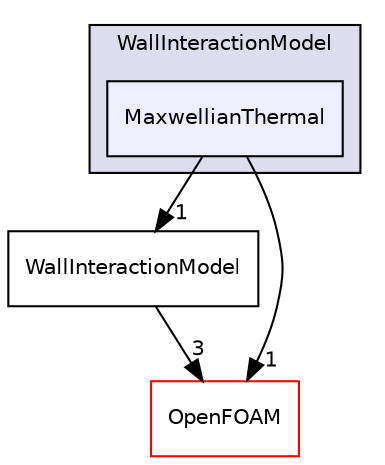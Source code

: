 digraph "src/lagrangian/DSMC/submodels/WallInteractionModel/MaxwellianThermal" {
  bgcolor=transparent;
  compound=true
  node [ fontsize="10", fontname="Helvetica"];
  edge [ labelfontsize="10", labelfontname="Helvetica"];
  subgraph clusterdir_d519d228e0cafd55f925ef35f21d9443 {
    graph [ bgcolor="#ddddee", pencolor="black", label="WallInteractionModel" fontname="Helvetica", fontsize="10", URL="dir_d519d228e0cafd55f925ef35f21d9443.html"]
  dir_332ec9611591e9e82d71ab62235afc1d [shape=box, label="MaxwellianThermal", style="filled", fillcolor="#eeeeff", pencolor="black", URL="dir_332ec9611591e9e82d71ab62235afc1d.html"];
  }
  dir_d89b01a852ad50fb51f68233874601d5 [shape=box label="WallInteractionModel" URL="dir_d89b01a852ad50fb51f68233874601d5.html"];
  dir_c5473ff19b20e6ec4dfe5c310b3778a8 [shape=box label="OpenFOAM" color="red" URL="dir_c5473ff19b20e6ec4dfe5c310b3778a8.html"];
  dir_332ec9611591e9e82d71ab62235afc1d->dir_d89b01a852ad50fb51f68233874601d5 [headlabel="1", labeldistance=1.5 headhref="dir_001569_001572.html"];
  dir_332ec9611591e9e82d71ab62235afc1d->dir_c5473ff19b20e6ec4dfe5c310b3778a8 [headlabel="1", labeldistance=1.5 headhref="dir_001569_002151.html"];
  dir_d89b01a852ad50fb51f68233874601d5->dir_c5473ff19b20e6ec4dfe5c310b3778a8 [headlabel="3", labeldistance=1.5 headhref="dir_001572_002151.html"];
}
